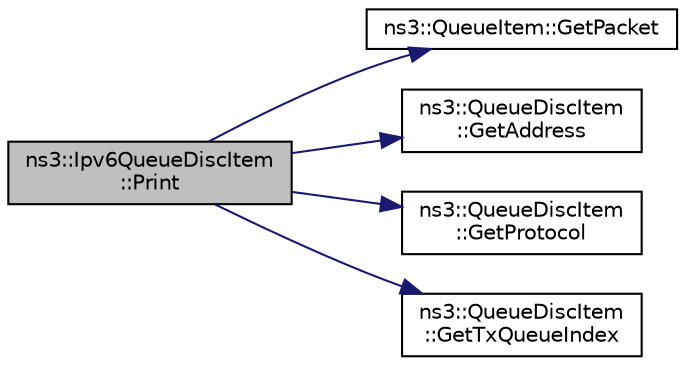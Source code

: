 digraph "ns3::Ipv6QueueDiscItem::Print"
{
  edge [fontname="Helvetica",fontsize="10",labelfontname="Helvetica",labelfontsize="10"];
  node [fontname="Helvetica",fontsize="10",shape=record];
  rankdir="LR";
  Node1 [label="ns3::Ipv6QueueDiscItem\l::Print",height=0.2,width=0.4,color="black", fillcolor="grey75", style="filled", fontcolor="black"];
  Node1 -> Node2 [color="midnightblue",fontsize="10",style="solid"];
  Node2 [label="ns3::QueueItem::GetPacket",height=0.2,width=0.4,color="black", fillcolor="white", style="filled",URL="$de/d7b/classns3_1_1QueueItem.html#aa8c2a59b1600fa2cee783867704f9cce"];
  Node1 -> Node3 [color="midnightblue",fontsize="10",style="solid"];
  Node3 [label="ns3::QueueDiscItem\l::GetAddress",height=0.2,width=0.4,color="black", fillcolor="white", style="filled",URL="$dc/d5c/classns3_1_1QueueDiscItem.html#ac13b6adb92790c4e850698a3a11fd448",tooltip="Get the MAC address included in this item. "];
  Node1 -> Node4 [color="midnightblue",fontsize="10",style="solid"];
  Node4 [label="ns3::QueueDiscItem\l::GetProtocol",height=0.2,width=0.4,color="black", fillcolor="white", style="filled",URL="$dc/d5c/classns3_1_1QueueDiscItem.html#aa1538ff5222ab86652d21d005ad839a4",tooltip="Get the L3 protocol included in this item. "];
  Node1 -> Node5 [color="midnightblue",fontsize="10",style="solid"];
  Node5 [label="ns3::QueueDiscItem\l::GetTxQueueIndex",height=0.2,width=0.4,color="black", fillcolor="white", style="filled",URL="$dc/d5c/classns3_1_1QueueDiscItem.html#ac0f4a13528a69cb352cb7549fe3eb574",tooltip="Get the transmission queue index included in this item. "];
}
